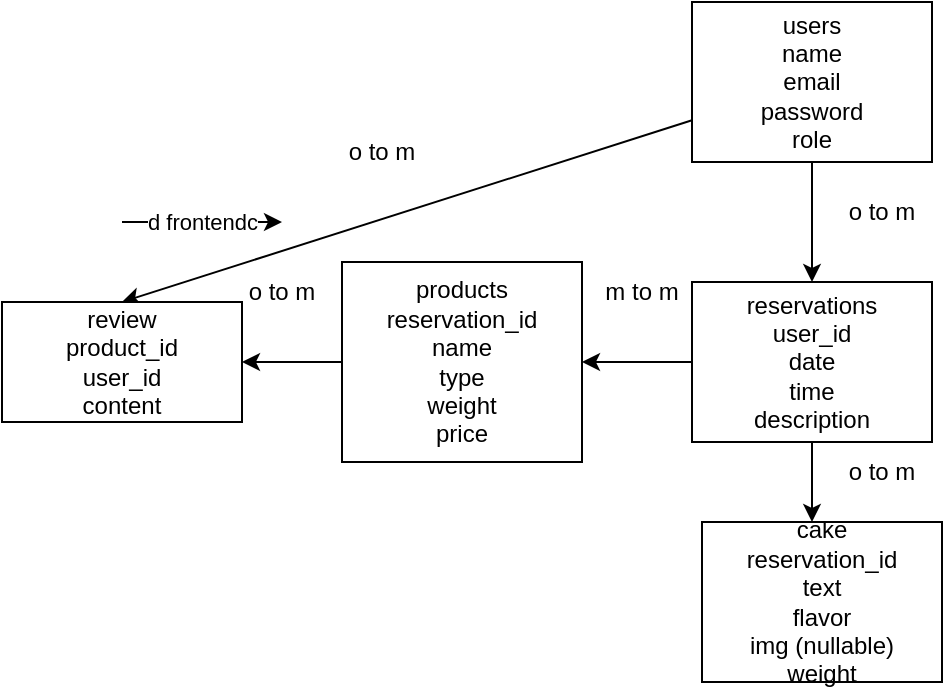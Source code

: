 <mxfile>
    <diagram id="ps5gg0DjHyRY_ZvZVbKA" name="Page-1">
        <mxGraphModel dx="632" dy="304" grid="1" gridSize="10" guides="1" tooltips="1" connect="1" arrows="1" fold="1" page="1" pageScale="1" pageWidth="850" pageHeight="1100" math="0" shadow="0">
            <root>
                <mxCell id="0"/>
                <mxCell id="1" parent="0"/>
                <mxCell id="8" style="edgeStyle=none;html=1;entryX=0.5;entryY=0;entryDx=0;entryDy=0;" parent="1" source="2" target="6" edge="1">
                    <mxGeometry relative="1" as="geometry"/>
                </mxCell>
                <mxCell id="11" style="edgeStyle=none;html=1;entryX=0.5;entryY=0;entryDx=0;entryDy=0;" parent="1" source="2" target="4" edge="1">
                    <mxGeometry relative="1" as="geometry"/>
                </mxCell>
                <mxCell id="2" value="users&lt;br&gt;name&lt;br&gt;email&lt;br&gt;password&lt;br&gt;role" style="whiteSpace=wrap;html=1;" parent="1" vertex="1">
                    <mxGeometry x="365" y="40" width="120" height="80" as="geometry"/>
                </mxCell>
                <mxCell id="5" style="edgeStyle=none;html=1;" parent="1" source="3" target="4" edge="1">
                    <mxGeometry relative="1" as="geometry"/>
                </mxCell>
                <mxCell id="3" value="products&lt;br&gt;reservation_id&lt;br&gt;name&lt;br&gt;type&lt;br&gt;weight&lt;br&gt;price" style="whiteSpace=wrap;html=1;" parent="1" vertex="1">
                    <mxGeometry x="190" y="170" width="120" height="100" as="geometry"/>
                </mxCell>
                <mxCell id="4" value="review&lt;br&gt;product_id&lt;br&gt;user_id&lt;br&gt;content" style="whiteSpace=wrap;html=1;" parent="1" vertex="1">
                    <mxGeometry x="20" y="190" width="120" height="60" as="geometry"/>
                </mxCell>
                <mxCell id="10" style="edgeStyle=none;html=1;" parent="1" source="6" target="3" edge="1">
                    <mxGeometry relative="1" as="geometry"/>
                </mxCell>
                <mxCell id="17" style="edgeStyle=none;html=1;" parent="1" source="6" edge="1">
                    <mxGeometry relative="1" as="geometry">
                        <mxPoint x="425" y="300" as="targetPoint"/>
                    </mxGeometry>
                </mxCell>
                <mxCell id="6" value="reservations&lt;br&gt;user_id&lt;br&gt;date&lt;br&gt;time&lt;br&gt;description" style="whiteSpace=wrap;html=1;" parent="1" vertex="1">
                    <mxGeometry x="365" y="180" width="120" height="80" as="geometry"/>
                </mxCell>
                <mxCell id="12" value="o to m" style="text;strokeColor=none;align=center;fillColor=none;html=1;verticalAlign=middle;whiteSpace=wrap;rounded=0;" parent="1" vertex="1">
                    <mxGeometry x="430" y="130" width="60" height="30" as="geometry"/>
                </mxCell>
                <mxCell id="13" value="m to m" style="text;strokeColor=none;align=center;fillColor=none;html=1;verticalAlign=middle;whiteSpace=wrap;rounded=0;" parent="1" vertex="1">
                    <mxGeometry x="310" y="170" width="60" height="30" as="geometry"/>
                </mxCell>
                <mxCell id="14" value="o to m" style="text;strokeColor=none;align=center;fillColor=none;html=1;verticalAlign=middle;whiteSpace=wrap;rounded=0;" parent="1" vertex="1">
                    <mxGeometry x="130" y="170" width="60" height="30" as="geometry"/>
                </mxCell>
                <mxCell id="15" value="o to m" style="text;strokeColor=none;align=center;fillColor=none;html=1;verticalAlign=middle;whiteSpace=wrap;rounded=0;" parent="1" vertex="1">
                    <mxGeometry x="180" y="100" width="60" height="30" as="geometry"/>
                </mxCell>
                <mxCell id="16" value="d frontendc" style="edgeStyle=none;orthogonalLoop=1;jettySize=auto;html=1;" parent="1" edge="1">
                    <mxGeometry width="80" relative="1" as="geometry">
                        <mxPoint x="80" y="150" as="sourcePoint"/>
                        <mxPoint x="160" y="150" as="targetPoint"/>
                        <Array as="points"/>
                    </mxGeometry>
                </mxCell>
                <mxCell id="18" value="cake&lt;br&gt;reservation_id&lt;br&gt;text&lt;br&gt;flavor&lt;br&gt;img (nullable)&lt;br&gt;weight" style="whiteSpace=wrap;html=1;" parent="1" vertex="1">
                    <mxGeometry x="370" y="300" width="120" height="80" as="geometry"/>
                </mxCell>
                <mxCell id="19" value="o to m" style="text;strokeColor=none;align=center;fillColor=none;html=1;verticalAlign=middle;whiteSpace=wrap;rounded=0;" vertex="1" parent="1">
                    <mxGeometry x="430" y="260" width="60" height="30" as="geometry"/>
                </mxCell>
            </root>
        </mxGraphModel>
    </diagram>
</mxfile>